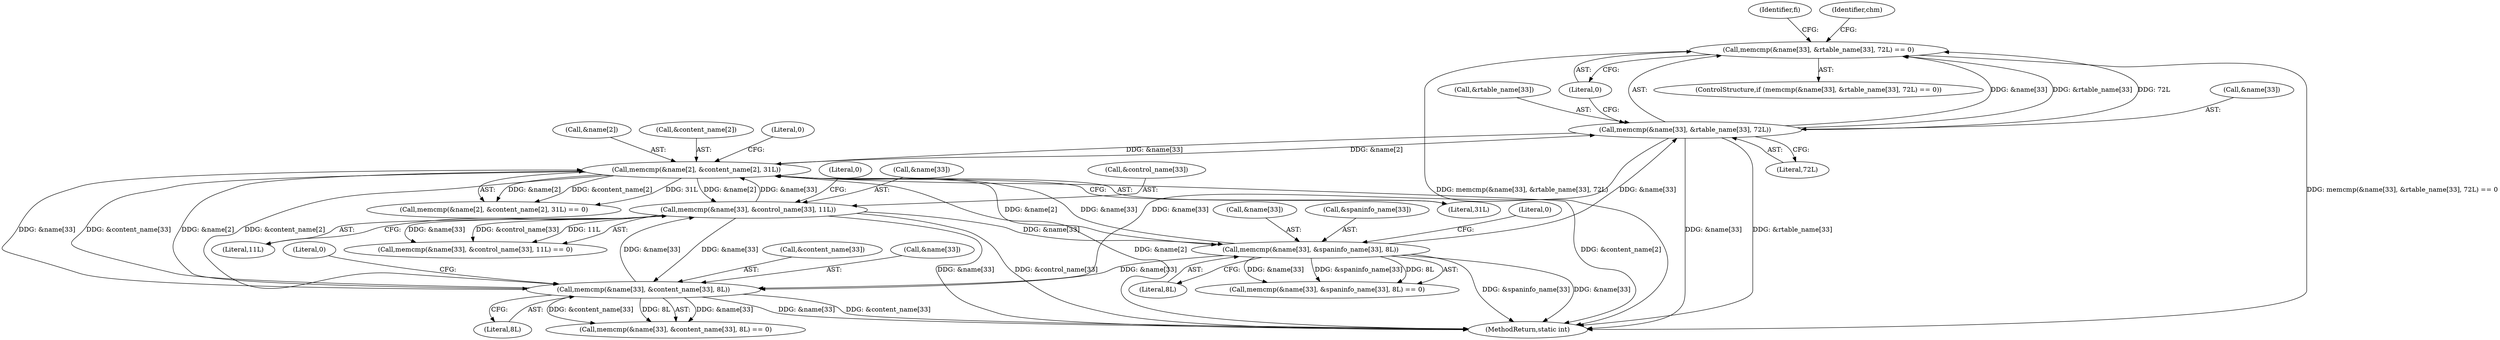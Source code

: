 digraph "0_libmspack_2f084136cfe0d05e5bf5703f3e83c6d955234b4d@API" {
"1001014" [label="(Call,memcmp(&name[33], &rtable_name[33], 72L) == 0)"];
"1001015" [label="(Call,memcmp(&name[33], &rtable_name[33], 72L))"];
"1000935" [label="(Call,memcmp(&name[2], &content_name[2], 31L))"];
"1000971" [label="(Call,memcmp(&name[33], &control_name[33], 11L))"];
"1000949" [label="(Call,memcmp(&name[33], &content_name[33], 8L))"];
"1000993" [label="(Call,memcmp(&name[33], &spaninfo_name[33], 8L))"];
"1000954" [label="(Call,&content_name[33])"];
"1000981" [label="(Literal,0)"];
"1001024" [label="(Literal,72L)"];
"1000948" [label="(Call,memcmp(&name[33], &content_name[33], 8L) == 0)"];
"1000936" [label="(Call,&name[2])"];
"1000935" [label="(Call,memcmp(&name[2], &content_name[2], 31L))"];
"1001036" [label="(Identifier,fi)"];
"1001081" [label="(MethodReturn,static int)"];
"1000950" [label="(Call,&name[33])"];
"1000972" [label="(Call,&name[33])"];
"1000976" [label="(Call,&control_name[33])"];
"1001002" [label="(Literal,8L)"];
"1001020" [label="(Call,&rtable_name[33])"];
"1000993" [label="(Call,memcmp(&name[33], &spaninfo_name[33], 8L))"];
"1000944" [label="(Literal,31L)"];
"1000940" [label="(Call,&content_name[2])"];
"1001016" [label="(Call,&name[33])"];
"1000958" [label="(Literal,8L)"];
"1000998" [label="(Call,&spaninfo_name[33])"];
"1000970" [label="(Call,memcmp(&name[33], &control_name[33], 11L) == 0)"];
"1001003" [label="(Literal,0)"];
"1000971" [label="(Call,memcmp(&name[33], &control_name[33], 11L))"];
"1000945" [label="(Literal,0)"];
"1000959" [label="(Literal,0)"];
"1001014" [label="(Call,memcmp(&name[33], &rtable_name[33], 72L) == 0)"];
"1000949" [label="(Call,memcmp(&name[33], &content_name[33], 8L))"];
"1000992" [label="(Call,memcmp(&name[33], &spaninfo_name[33], 8L) == 0)"];
"1000934" [label="(Call,memcmp(&name[2], &content_name[2], 31L) == 0)"];
"1001013" [label="(ControlStructure,if (memcmp(&name[33], &rtable_name[33], 72L) == 0))"];
"1001025" [label="(Literal,0)"];
"1000994" [label="(Call,&name[33])"];
"1001030" [label="(Identifier,chm)"];
"1001015" [label="(Call,memcmp(&name[33], &rtable_name[33], 72L))"];
"1000980" [label="(Literal,11L)"];
"1001014" -> "1001013"  [label="AST: "];
"1001014" -> "1001025"  [label="CFG: "];
"1001015" -> "1001014"  [label="AST: "];
"1001025" -> "1001014"  [label="AST: "];
"1001030" -> "1001014"  [label="CFG: "];
"1001036" -> "1001014"  [label="CFG: "];
"1001014" -> "1001081"  [label="DDG: memcmp(&name[33], &rtable_name[33], 72L)"];
"1001014" -> "1001081"  [label="DDG: memcmp(&name[33], &rtable_name[33], 72L) == 0"];
"1001015" -> "1001014"  [label="DDG: &name[33]"];
"1001015" -> "1001014"  [label="DDG: &rtable_name[33]"];
"1001015" -> "1001014"  [label="DDG: 72L"];
"1001015" -> "1001024"  [label="CFG: "];
"1001016" -> "1001015"  [label="AST: "];
"1001020" -> "1001015"  [label="AST: "];
"1001024" -> "1001015"  [label="AST: "];
"1001025" -> "1001015"  [label="CFG: "];
"1001015" -> "1001081"  [label="DDG: &name[33]"];
"1001015" -> "1001081"  [label="DDG: &rtable_name[33]"];
"1001015" -> "1000935"  [label="DDG: &name[33]"];
"1001015" -> "1000949"  [label="DDG: &name[33]"];
"1000935" -> "1001015"  [label="DDG: &name[2]"];
"1000993" -> "1001015"  [label="DDG: &name[33]"];
"1000935" -> "1000934"  [label="AST: "];
"1000935" -> "1000944"  [label="CFG: "];
"1000936" -> "1000935"  [label="AST: "];
"1000940" -> "1000935"  [label="AST: "];
"1000944" -> "1000935"  [label="AST: "];
"1000945" -> "1000935"  [label="CFG: "];
"1000935" -> "1001081"  [label="DDG: &name[2]"];
"1000935" -> "1001081"  [label="DDG: &content_name[2]"];
"1000935" -> "1000934"  [label="DDG: &name[2]"];
"1000935" -> "1000934"  [label="DDG: &content_name[2]"];
"1000935" -> "1000934"  [label="DDG: 31L"];
"1000971" -> "1000935"  [label="DDG: &name[33]"];
"1000949" -> "1000935"  [label="DDG: &name[33]"];
"1000949" -> "1000935"  [label="DDG: &content_name[33]"];
"1000993" -> "1000935"  [label="DDG: &name[33]"];
"1000935" -> "1000949"  [label="DDG: &name[2]"];
"1000935" -> "1000949"  [label="DDG: &content_name[2]"];
"1000935" -> "1000971"  [label="DDG: &name[2]"];
"1000935" -> "1000993"  [label="DDG: &name[2]"];
"1000971" -> "1000970"  [label="AST: "];
"1000971" -> "1000980"  [label="CFG: "];
"1000972" -> "1000971"  [label="AST: "];
"1000976" -> "1000971"  [label="AST: "];
"1000980" -> "1000971"  [label="AST: "];
"1000981" -> "1000971"  [label="CFG: "];
"1000971" -> "1001081"  [label="DDG: &name[33]"];
"1000971" -> "1001081"  [label="DDG: &control_name[33]"];
"1000971" -> "1000949"  [label="DDG: &name[33]"];
"1000971" -> "1000970"  [label="DDG: &name[33]"];
"1000971" -> "1000970"  [label="DDG: &control_name[33]"];
"1000971" -> "1000970"  [label="DDG: 11L"];
"1000949" -> "1000971"  [label="DDG: &name[33]"];
"1000971" -> "1000993"  [label="DDG: &name[33]"];
"1000949" -> "1000948"  [label="AST: "];
"1000949" -> "1000958"  [label="CFG: "];
"1000950" -> "1000949"  [label="AST: "];
"1000954" -> "1000949"  [label="AST: "];
"1000958" -> "1000949"  [label="AST: "];
"1000959" -> "1000949"  [label="CFG: "];
"1000949" -> "1001081"  [label="DDG: &name[33]"];
"1000949" -> "1001081"  [label="DDG: &content_name[33]"];
"1000949" -> "1000948"  [label="DDG: &name[33]"];
"1000949" -> "1000948"  [label="DDG: &content_name[33]"];
"1000949" -> "1000948"  [label="DDG: 8L"];
"1000993" -> "1000949"  [label="DDG: &name[33]"];
"1000993" -> "1000992"  [label="AST: "];
"1000993" -> "1001002"  [label="CFG: "];
"1000994" -> "1000993"  [label="AST: "];
"1000998" -> "1000993"  [label="AST: "];
"1001002" -> "1000993"  [label="AST: "];
"1001003" -> "1000993"  [label="CFG: "];
"1000993" -> "1001081"  [label="DDG: &spaninfo_name[33]"];
"1000993" -> "1001081"  [label="DDG: &name[33]"];
"1000993" -> "1000992"  [label="DDG: &name[33]"];
"1000993" -> "1000992"  [label="DDG: &spaninfo_name[33]"];
"1000993" -> "1000992"  [label="DDG: 8L"];
}
